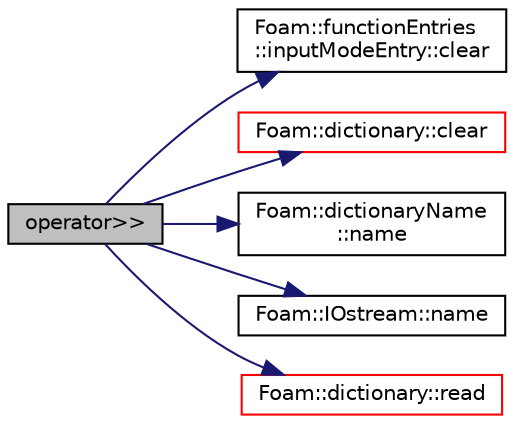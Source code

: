 digraph "operator&gt;&gt;"
{
  bgcolor="transparent";
  edge [fontname="Helvetica",fontsize="10",labelfontname="Helvetica",labelfontsize="10"];
  node [fontname="Helvetica",fontsize="10",shape=record];
  rankdir="LR";
  Node1 [label="operator\>\>",height=0.2,width=0.4,color="black", fillcolor="grey75", style="filled", fontcolor="black"];
  Node1 -> Node2 [color="midnightblue",fontsize="10",style="solid",fontname="Helvetica"];
  Node2 [label="Foam::functionEntries\l::inputModeEntry::clear",height=0.2,width=0.4,color="black",URL="$a01131.html#ac8bb3912a3ce86b15842e79d0b421204",tooltip="Reset the inputMode to default (ie, merge) "];
  Node1 -> Node3 [color="midnightblue",fontsize="10",style="solid",fontname="Helvetica"];
  Node3 [label="Foam::dictionary::clear",height=0.2,width=0.4,color="red",URL="$a00524.html#ac8bb3912a3ce86b15842e79d0b421204",tooltip="Clear the dictionary. "];
  Node1 -> Node4 [color="midnightblue",fontsize="10",style="solid",fontname="Helvetica"];
  Node4 [label="Foam::dictionaryName\l::name",height=0.2,width=0.4,color="black",URL="$a00527.html#acd3da3556711337d571c60cf9ffb91cc",tooltip="Return the dictionary name. "];
  Node1 -> Node5 [color="midnightblue",fontsize="10",style="solid",fontname="Helvetica"];
  Node5 [label="Foam::IOstream::name",height=0.2,width=0.4,color="black",URL="$a01185.html#ab27acd1d200f0d245337451aa2f31517",tooltip="Return the name of the stream. "];
  Node1 -> Node6 [color="midnightblue",fontsize="10",style="solid",fontname="Helvetica"];
  Node6 [label="Foam::dictionary::read",height=0.2,width=0.4,color="red",URL="$a00524.html#ab6e27a0a7953d55de8b58e77078d82b9",tooltip="Read dictionary from Istream. "];
}
